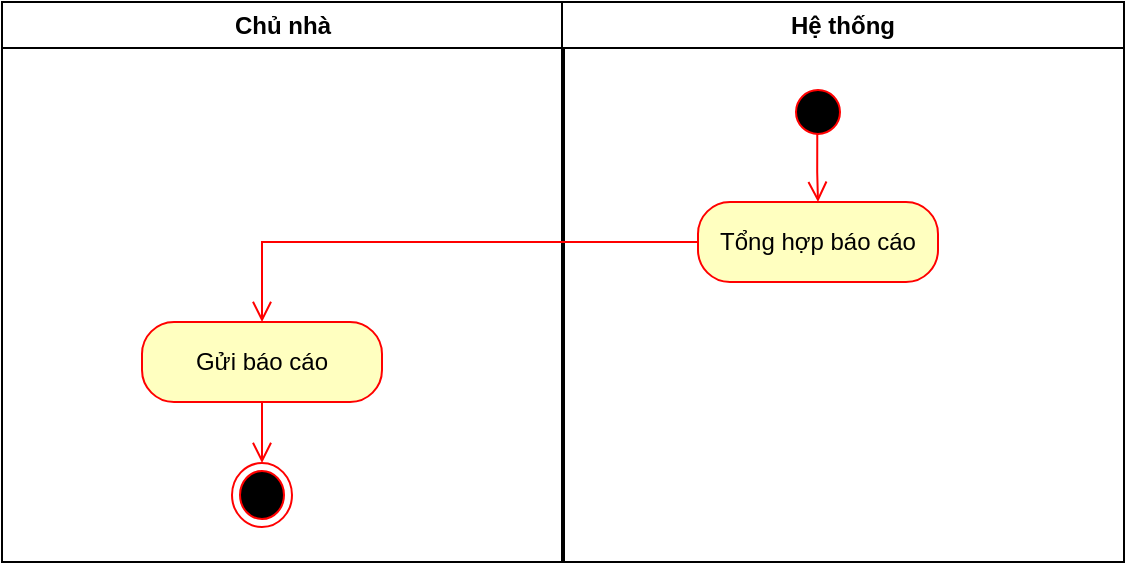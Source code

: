 <mxfile version="24.7.10">
  <diagram name="Page-1" id="e7e014a7-5840-1c2e-5031-d8a46d1fe8dd">
    <mxGraphModel dx="-67" dy="1670" grid="1" gridSize="10" guides="1" tooltips="1" connect="1" arrows="1" fold="1" page="1" pageScale="1" pageWidth="1169" pageHeight="826" background="none" math="0" shadow="0">
      <root>
        <mxCell id="0" />
        <mxCell id="1" parent="0" />
        <mxCell id="kZQ03gNKZHDd4sTlV5Zk-258" value="Chủ nhà" style="swimlane;whiteSpace=wrap" parent="1" vertex="1">
          <mxGeometry x="4310" y="110" width="281" height="280" as="geometry" />
        </mxCell>
        <mxCell id="kZQ03gNKZHDd4sTlV5Zk-259" value="Gửi báo cáo" style="rounded=1;whiteSpace=wrap;html=1;arcSize=40;fontColor=#000000;fillColor=#ffffc0;strokeColor=#ff0000;" parent="kZQ03gNKZHDd4sTlV5Zk-258" vertex="1">
          <mxGeometry x="70" y="160" width="120" height="40" as="geometry" />
        </mxCell>
        <mxCell id="kZQ03gNKZHDd4sTlV5Zk-260" value="" style="ellipse;shape=endState;fillColor=#000000;strokeColor=#ff0000" parent="kZQ03gNKZHDd4sTlV5Zk-258" vertex="1">
          <mxGeometry x="115" y="230.51" width="30" height="32" as="geometry" />
        </mxCell>
        <mxCell id="kZQ03gNKZHDd4sTlV5Zk-261" value="" style="edgeStyle=orthogonalEdgeStyle;html=1;verticalAlign=bottom;endArrow=open;endSize=8;strokeColor=#ff0000;rounded=0;entryX=0.5;entryY=0;entryDx=0;entryDy=0;exitX=0.5;exitY=1;exitDx=0;exitDy=0;" parent="kZQ03gNKZHDd4sTlV5Zk-258" source="kZQ03gNKZHDd4sTlV5Zk-259" target="kZQ03gNKZHDd4sTlV5Zk-260" edge="1">
          <mxGeometry relative="1" as="geometry">
            <mxPoint x="130" y="303.51" as="targetPoint" />
            <Array as="points" />
            <mxPoint x="125" y="200" as="sourcePoint" />
          </mxGeometry>
        </mxCell>
        <mxCell id="kZQ03gNKZHDd4sTlV5Zk-262" value="Hệ thống" style="swimlane;whiteSpace=wrap" parent="1" vertex="1">
          <mxGeometry x="4590" y="110" width="281" height="280" as="geometry" />
        </mxCell>
        <mxCell id="kZQ03gNKZHDd4sTlV5Zk-263" value="Tổng hợp báo cáo" style="rounded=1;whiteSpace=wrap;html=1;arcSize=40;fontColor=#000000;fillColor=#ffffc0;strokeColor=#ff0000;" parent="kZQ03gNKZHDd4sTlV5Zk-262" vertex="1">
          <mxGeometry x="68" y="100" width="120" height="40" as="geometry" />
        </mxCell>
        <mxCell id="kZQ03gNKZHDd4sTlV5Zk-264" value="" style="ellipse;shape=startState;fillColor=#000000;strokeColor=#ff0000;" parent="kZQ03gNKZHDd4sTlV5Zk-262" vertex="1">
          <mxGeometry x="113" y="40" width="30" height="30" as="geometry" />
        </mxCell>
        <mxCell id="kZQ03gNKZHDd4sTlV5Zk-265" value="" style="edgeStyle=orthogonalEdgeStyle;html=1;verticalAlign=bottom;endArrow=open;endSize=8;strokeColor=#ff0000;rounded=0;entryX=0.5;entryY=0;entryDx=0;entryDy=0;exitX=0.488;exitY=0.86;exitDx=0;exitDy=0;exitPerimeter=0;" parent="kZQ03gNKZHDd4sTlV5Zk-262" source="kZQ03gNKZHDd4sTlV5Zk-264" target="kZQ03gNKZHDd4sTlV5Zk-263" edge="1">
          <mxGeometry relative="1" as="geometry">
            <mxPoint x="-80" y="161" as="targetPoint" />
            <Array as="points" />
            <mxPoint x="-80" y="70" as="sourcePoint" />
          </mxGeometry>
        </mxCell>
        <mxCell id="kZQ03gNKZHDd4sTlV5Zk-266" value="" style="edgeStyle=orthogonalEdgeStyle;html=1;verticalAlign=bottom;endArrow=open;endSize=8;strokeColor=#ff0000;rounded=0;exitX=0;exitY=0.5;exitDx=0;exitDy=0;entryX=0.5;entryY=0;entryDx=0;entryDy=0;" parent="1" source="kZQ03gNKZHDd4sTlV5Zk-263" target="kZQ03gNKZHDd4sTlV5Zk-259" edge="1">
          <mxGeometry relative="1" as="geometry">
            <mxPoint x="4440" y="230" as="targetPoint" />
            <Array as="points" />
            <mxPoint x="4480" y="200" as="sourcePoint" />
          </mxGeometry>
        </mxCell>
      </root>
    </mxGraphModel>
  </diagram>
</mxfile>
